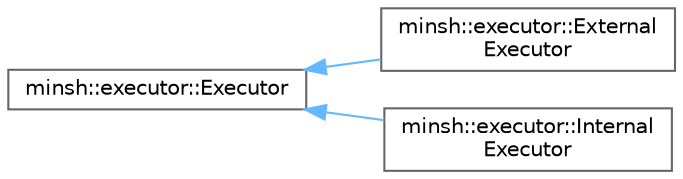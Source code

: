 digraph "Graphical Class Hierarchy"
{
 // LATEX_PDF_SIZE
  bgcolor="transparent";
  edge [fontname=Helvetica,fontsize=10,labelfontname=Helvetica,labelfontsize=10];
  node [fontname=Helvetica,fontsize=10,shape=box,height=0.2,width=0.4];
  rankdir="LR";
  Node0 [id="Node000000",label="minsh::executor::Executor",height=0.2,width=0.4,color="grey40", fillcolor="white", style="filled",URL="$classminsh_1_1executor_1_1Executor.html",tooltip="Interface for classes that execute commands."];
  Node0 -> Node1 [id="edge1_Node000000_Node000001",dir="back",color="steelblue1",style="solid",tooltip=" "];
  Node1 [id="Node000001",label="minsh::executor::External\lExecutor",height=0.2,width=0.4,color="grey40", fillcolor="white", style="filled",URL="$classminsh_1_1executor_1_1ExternalExecutor.html",tooltip=" "];
  Node0 -> Node2 [id="edge2_Node000000_Node000002",dir="back",color="steelblue1",style="solid",tooltip=" "];
  Node2 [id="Node000002",label="minsh::executor::Internal\lExecutor",height=0.2,width=0.4,color="grey40", fillcolor="white", style="filled",URL="$classminsh_1_1executor_1_1InternalExecutor.html",tooltip="Executor for internal commands."];
}
